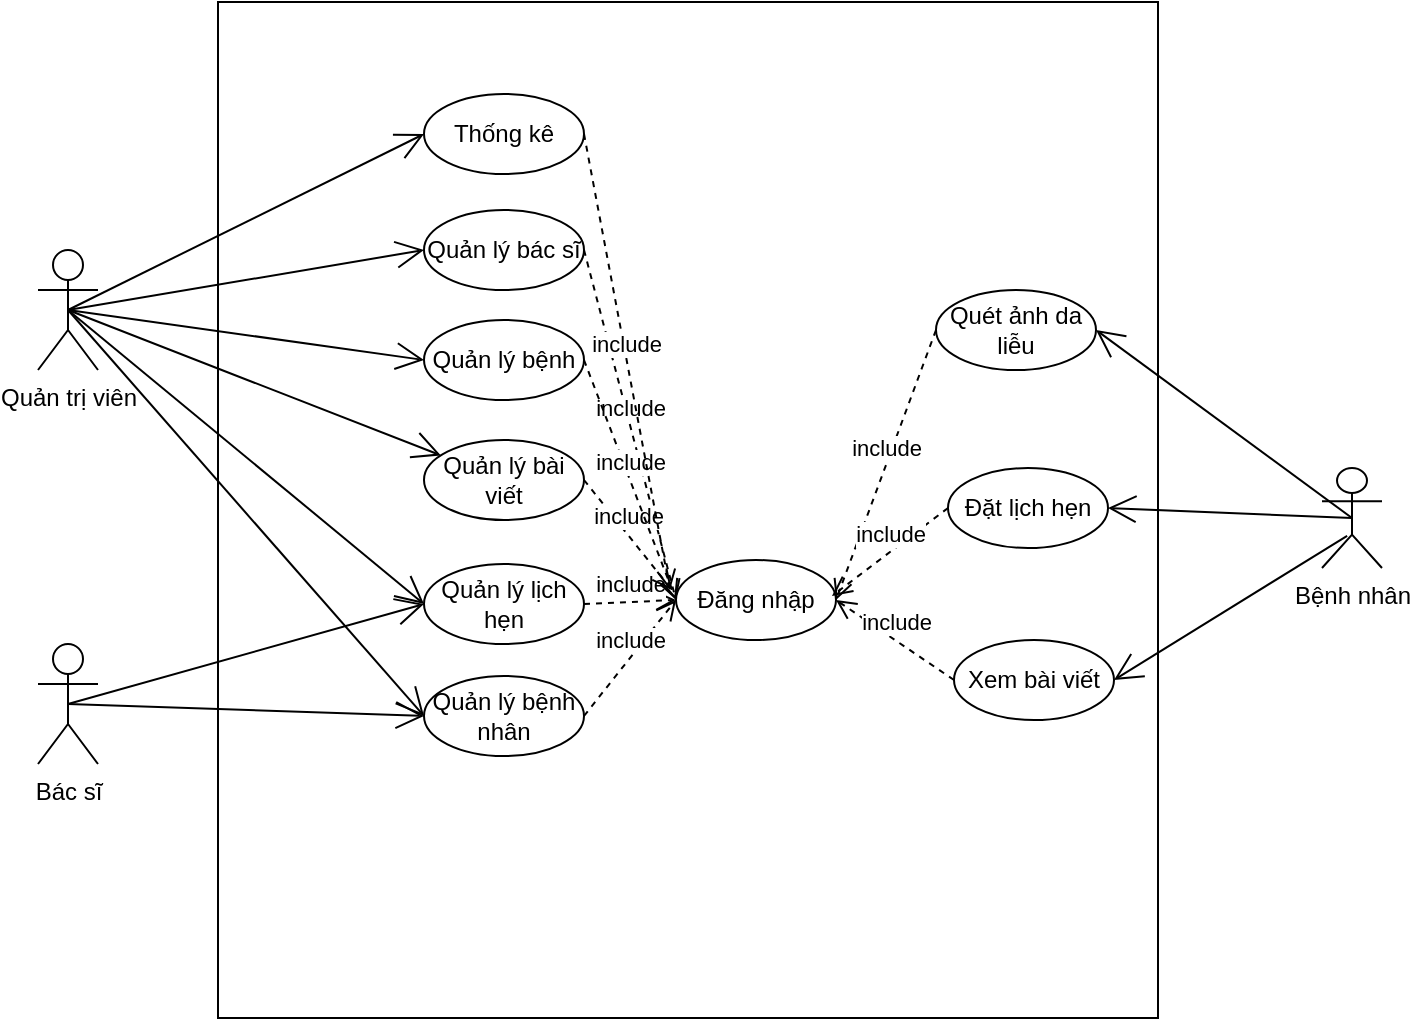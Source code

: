 <mxfile version="24.7.5">
  <diagram name="Page-1" id="wLtEYfDc0Ez0qMSbw7nf">
    <mxGraphModel dx="1050" dy="669" grid="0" gridSize="10" guides="1" tooltips="1" connect="1" arrows="1" fold="1" page="1" pageScale="1" pageWidth="850" pageHeight="1100" math="0" shadow="0">
      <root>
        <mxCell id="0" />
        <mxCell id="1" parent="0" />
        <mxCell id="eX9ttQmv6U6JFkY7dbUk-1" value="" style="rounded=0;whiteSpace=wrap;html=1;" parent="1" vertex="1">
          <mxGeometry x="193" y="157" width="470" height="508" as="geometry" />
        </mxCell>
        <mxCell id="eX9ttQmv6U6JFkY7dbUk-4" value="Bệnh nhân" style="shape=umlActor;verticalLabelPosition=bottom;verticalAlign=top;html=1;" parent="1" vertex="1">
          <mxGeometry x="745" y="390" width="30" height="50" as="geometry" />
        </mxCell>
        <mxCell id="eX9ttQmv6U6JFkY7dbUk-7" value="Quản lý bác sĩ" style="ellipse;whiteSpace=wrap;html=1;" parent="1" vertex="1">
          <mxGeometry x="296" y="261" width="80" height="40" as="geometry" />
        </mxCell>
        <mxCell id="eX9ttQmv6U6JFkY7dbUk-8" value="Đăng nhập" style="ellipse;whiteSpace=wrap;html=1;" parent="1" vertex="1">
          <mxGeometry x="422" y="436" width="80" height="40" as="geometry" />
        </mxCell>
        <mxCell id="eX9ttQmv6U6JFkY7dbUk-9" value="Quét ảnh da liễu" style="ellipse;whiteSpace=wrap;html=1;" parent="1" vertex="1">
          <mxGeometry x="552" y="301" width="80" height="40" as="geometry" />
        </mxCell>
        <mxCell id="eX9ttQmv6U6JFkY7dbUk-11" value="Quản lý bệnh nhân" style="ellipse;whiteSpace=wrap;html=1;" parent="1" vertex="1">
          <mxGeometry x="296" y="494" width="80" height="40" as="geometry" />
        </mxCell>
        <mxCell id="eX9ttQmv6U6JFkY7dbUk-12" value="Quản lý lịch hẹn" style="ellipse;whiteSpace=wrap;html=1;" parent="1" vertex="1">
          <mxGeometry x="296" y="438" width="80" height="40" as="geometry" />
        </mxCell>
        <mxCell id="eX9ttQmv6U6JFkY7dbUk-13" value="Đặt lịch hẹn" style="ellipse;whiteSpace=wrap;html=1;" parent="1" vertex="1">
          <mxGeometry x="558" y="390" width="80" height="40" as="geometry" />
        </mxCell>
        <mxCell id="eX9ttQmv6U6JFkY7dbUk-31" value="" style="endArrow=open;endFill=1;endSize=12;html=1;rounded=0;entryX=1;entryY=0.5;entryDx=0;entryDy=0;exitX=0.5;exitY=0.5;exitDx=0;exitDy=0;exitPerimeter=0;" parent="1" target="eX9ttQmv6U6JFkY7dbUk-9" edge="1" source="eX9ttQmv6U6JFkY7dbUk-4">
          <mxGeometry width="160" relative="1" as="geometry">
            <mxPoint x="737" y="376" as="sourcePoint" />
            <mxPoint x="592" y="346" as="targetPoint" />
          </mxGeometry>
        </mxCell>
        <mxCell id="eX9ttQmv6U6JFkY7dbUk-32" value="" style="endArrow=open;endFill=1;endSize=12;html=1;rounded=0;entryX=1;entryY=0.5;entryDx=0;entryDy=0;exitX=0.5;exitY=0.5;exitDx=0;exitDy=0;exitPerimeter=0;" parent="1" target="eX9ttQmv6U6JFkY7dbUk-13" edge="1" source="eX9ttQmv6U6JFkY7dbUk-4">
          <mxGeometry width="160" relative="1" as="geometry">
            <mxPoint x="737" y="376" as="sourcePoint" />
            <mxPoint x="602" y="356" as="targetPoint" />
          </mxGeometry>
        </mxCell>
        <mxCell id="eX9ttQmv6U6JFkY7dbUk-40" value="include" style="html=1;verticalAlign=bottom;endArrow=open;dashed=1;endSize=8;curved=0;rounded=0;exitX=1;exitY=0.5;exitDx=0;exitDy=0;entryX=0;entryY=0.5;entryDx=0;entryDy=0;" parent="1" source="eX9ttQmv6U6JFkY7dbUk-11" target="eX9ttQmv6U6JFkY7dbUk-8" edge="1">
          <mxGeometry relative="1" as="geometry">
            <mxPoint x="522" y="536" as="sourcePoint" />
            <mxPoint x="424" y="442" as="targetPoint" />
          </mxGeometry>
        </mxCell>
        <mxCell id="eX9ttQmv6U6JFkY7dbUk-41" value="Quản trị viên" style="shape=umlActor;verticalLabelPosition=bottom;verticalAlign=top;html=1;" parent="1" vertex="1">
          <mxGeometry x="103" y="281" width="30" height="60" as="geometry" />
        </mxCell>
        <mxCell id="eX9ttQmv6U6JFkY7dbUk-46" value="" style="endArrow=open;endFill=1;endSize=12;html=1;rounded=0;exitX=0.5;exitY=0.5;exitDx=0;exitDy=0;exitPerimeter=0;entryX=0;entryY=0.5;entryDx=0;entryDy=0;" parent="1" source="eX9ttQmv6U6JFkY7dbUk-41" target="eX9ttQmv6U6JFkY7dbUk-7" edge="1">
          <mxGeometry width="160" relative="1" as="geometry">
            <mxPoint x="148" y="406" as="sourcePoint" />
            <mxPoint x="302" y="126" as="targetPoint" />
          </mxGeometry>
        </mxCell>
        <mxCell id="eX9ttQmv6U6JFkY7dbUk-47" value="" style="endArrow=open;endFill=1;endSize=12;html=1;rounded=0;exitX=0.5;exitY=0.5;exitDx=0;exitDy=0;exitPerimeter=0;entryX=0;entryY=0.5;entryDx=0;entryDy=0;" parent="1" source="eX9ttQmv6U6JFkY7dbUk-41" target="7ZTwOI0OKRjPQfFenhaX-3" edge="1">
          <mxGeometry width="160" relative="1" as="geometry">
            <mxPoint x="158" y="416" as="sourcePoint" />
            <mxPoint x="292" y="176" as="targetPoint" />
          </mxGeometry>
        </mxCell>
        <mxCell id="eX9ttQmv6U6JFkY7dbUk-48" value="Thống kê" style="ellipse;whiteSpace=wrap;html=1;" parent="1" vertex="1">
          <mxGeometry x="296" y="203" width="80" height="40" as="geometry" />
        </mxCell>
        <mxCell id="eX9ttQmv6U6JFkY7dbUk-49" value="" style="endArrow=open;endFill=1;endSize=12;html=1;rounded=0;entryX=0;entryY=0.5;entryDx=0;entryDy=0;exitX=0.5;exitY=0.5;exitDx=0;exitDy=0;exitPerimeter=0;" parent="1" source="eX9ttQmv6U6JFkY7dbUk-41" target="eX9ttQmv6U6JFkY7dbUk-48" edge="1">
          <mxGeometry width="160" relative="1" as="geometry">
            <mxPoint x="152" y="256" as="sourcePoint" />
            <mxPoint x="302" y="246" as="targetPoint" />
          </mxGeometry>
        </mxCell>
        <mxCell id="eX9ttQmv6U6JFkY7dbUk-50" value="include" style="html=1;verticalAlign=bottom;endArrow=open;dashed=1;endSize=8;curved=0;rounded=0;exitX=1;exitY=0.5;exitDx=0;exitDy=0;" parent="1" source="eX9ttQmv6U6JFkY7dbUk-12" edge="1">
          <mxGeometry relative="1" as="geometry">
            <mxPoint x="382" y="416" as="sourcePoint" />
            <mxPoint x="422" y="456" as="targetPoint" />
          </mxGeometry>
        </mxCell>
        <mxCell id="eX9ttQmv6U6JFkY7dbUk-55" value="include" style="html=1;verticalAlign=bottom;endArrow=open;dashed=1;endSize=8;curved=0;rounded=0;exitX=1;exitY=0.5;exitDx=0;exitDy=0;entryX=0;entryY=0.5;entryDx=0;entryDy=0;" parent="1" source="eX9ttQmv6U6JFkY7dbUk-7" target="eX9ttQmv6U6JFkY7dbUk-8" edge="1">
          <mxGeometry relative="1" as="geometry">
            <mxPoint x="422" y="456" as="sourcePoint" />
            <mxPoint x="474" y="492" as="targetPoint" />
          </mxGeometry>
        </mxCell>
        <mxCell id="eX9ttQmv6U6JFkY7dbUk-70" value="Xem bài viết" style="ellipse;whiteSpace=wrap;html=1;" parent="1" vertex="1">
          <mxGeometry x="561" y="476" width="80" height="40" as="geometry" />
        </mxCell>
        <mxCell id="eX9ttQmv6U6JFkY7dbUk-73" value="" style="endArrow=open;endFill=1;endSize=12;html=1;rounded=0;entryX=1;entryY=0.5;entryDx=0;entryDy=0;exitX=0.419;exitY=0.678;exitDx=0;exitDy=0;exitPerimeter=0;" parent="1" source="eX9ttQmv6U6JFkY7dbUk-4" target="eX9ttQmv6U6JFkY7dbUk-70" edge="1">
          <mxGeometry width="160" relative="1" as="geometry">
            <mxPoint x="747" y="386" as="sourcePoint" />
            <mxPoint x="652" y="376" as="targetPoint" />
          </mxGeometry>
        </mxCell>
        <mxCell id="eX9ttQmv6U6JFkY7dbUk-83" value="Quản lý bài viết" style="ellipse;whiteSpace=wrap;html=1;" parent="1" vertex="1">
          <mxGeometry x="296" y="376" width="80" height="40" as="geometry" />
        </mxCell>
        <mxCell id="7ZTwOI0OKRjPQfFenhaX-3" value="Quản lý bệnh" style="ellipse;whiteSpace=wrap;html=1;" vertex="1" parent="1">
          <mxGeometry x="296" y="316" width="80" height="40" as="geometry" />
        </mxCell>
        <mxCell id="7ZTwOI0OKRjPQfFenhaX-4" value="" style="endArrow=open;endFill=1;endSize=12;html=1;rounded=0;exitX=0.5;exitY=0.5;exitDx=0;exitDy=0;exitPerimeter=0;entryX=0;entryY=0.5;entryDx=0;entryDy=0;" edge="1" parent="1" source="eX9ttQmv6U6JFkY7dbUk-41" target="eX9ttQmv6U6JFkY7dbUk-12">
          <mxGeometry width="160" relative="1" as="geometry">
            <mxPoint x="130" y="400" as="sourcePoint" />
            <mxPoint x="306" y="346" as="targetPoint" />
          </mxGeometry>
        </mxCell>
        <mxCell id="7ZTwOI0OKRjPQfFenhaX-5" value="" style="endArrow=open;endFill=1;endSize=12;html=1;rounded=0;exitX=0.5;exitY=0.5;exitDx=0;exitDy=0;exitPerimeter=0;" edge="1" parent="1" source="eX9ttQmv6U6JFkY7dbUk-41" target="eX9ttQmv6U6JFkY7dbUk-83">
          <mxGeometry width="160" relative="1" as="geometry">
            <mxPoint x="140" y="410" as="sourcePoint" />
            <mxPoint x="316" y="356" as="targetPoint" />
          </mxGeometry>
        </mxCell>
        <mxCell id="7ZTwOI0OKRjPQfFenhaX-6" value="" style="endArrow=open;endFill=1;endSize=12;html=1;rounded=0;exitX=0.5;exitY=0.5;exitDx=0;exitDy=0;exitPerimeter=0;entryX=0;entryY=0.5;entryDx=0;entryDy=0;" edge="1" parent="1" source="eX9ttQmv6U6JFkY7dbUk-41" target="eX9ttQmv6U6JFkY7dbUk-11">
          <mxGeometry width="160" relative="1" as="geometry">
            <mxPoint x="150" y="420" as="sourcePoint" />
            <mxPoint x="326" y="366" as="targetPoint" />
          </mxGeometry>
        </mxCell>
        <mxCell id="7ZTwOI0OKRjPQfFenhaX-7" value="include" style="html=1;verticalAlign=bottom;endArrow=open;dashed=1;endSize=8;curved=0;rounded=0;exitX=1;exitY=0.5;exitDx=0;exitDy=0;" edge="1" parent="1" source="eX9ttQmv6U6JFkY7dbUk-83">
          <mxGeometry relative="1" as="geometry">
            <mxPoint x="386" y="524" as="sourcePoint" />
            <mxPoint x="420" y="451" as="targetPoint" />
          </mxGeometry>
        </mxCell>
        <mxCell id="7ZTwOI0OKRjPQfFenhaX-8" value="include" style="html=1;verticalAlign=bottom;endArrow=open;dashed=1;endSize=8;curved=0;rounded=0;exitX=1;exitY=0.5;exitDx=0;exitDy=0;entryX=0;entryY=0.5;entryDx=0;entryDy=0;" edge="1" parent="1" source="7ZTwOI0OKRjPQfFenhaX-3" target="eX9ttQmv6U6JFkY7dbUk-8">
          <mxGeometry relative="1" as="geometry">
            <mxPoint x="396" y="534" as="sourcePoint" />
            <mxPoint x="442" y="476" as="targetPoint" />
          </mxGeometry>
        </mxCell>
        <mxCell id="7ZTwOI0OKRjPQfFenhaX-9" value="include" style="html=1;verticalAlign=bottom;endArrow=open;dashed=1;endSize=8;curved=0;rounded=0;exitX=1;exitY=0.5;exitDx=0;exitDy=0;" edge="1" parent="1" source="eX9ttQmv6U6JFkY7dbUk-48">
          <mxGeometry relative="1" as="geometry">
            <mxPoint x="406" y="544" as="sourcePoint" />
            <mxPoint x="419" y="451" as="targetPoint" />
          </mxGeometry>
        </mxCell>
        <mxCell id="7ZTwOI0OKRjPQfFenhaX-10" value="Bác sĩ" style="shape=umlActor;verticalLabelPosition=bottom;verticalAlign=top;html=1;" vertex="1" parent="1">
          <mxGeometry x="103" y="478" width="30" height="60" as="geometry" />
        </mxCell>
        <mxCell id="7ZTwOI0OKRjPQfFenhaX-12" value="" style="endArrow=open;endFill=1;endSize=12;html=1;rounded=0;exitX=0.5;exitY=0.5;exitDx=0;exitDy=0;exitPerimeter=0;entryX=0;entryY=0.5;entryDx=0;entryDy=0;" edge="1" parent="1" source="7ZTwOI0OKRjPQfFenhaX-10" target="eX9ttQmv6U6JFkY7dbUk-11">
          <mxGeometry width="160" relative="1" as="geometry">
            <mxPoint x="128" y="321" as="sourcePoint" />
            <mxPoint x="306" y="524" as="targetPoint" />
          </mxGeometry>
        </mxCell>
        <mxCell id="7ZTwOI0OKRjPQfFenhaX-13" value="" style="endArrow=open;endFill=1;endSize=12;html=1;rounded=0;exitX=0.5;exitY=0.5;exitDx=0;exitDy=0;exitPerimeter=0;entryX=0;entryY=0.5;entryDx=0;entryDy=0;" edge="1" parent="1" source="7ZTwOI0OKRjPQfFenhaX-10" target="eX9ttQmv6U6JFkY7dbUk-12">
          <mxGeometry width="160" relative="1" as="geometry">
            <mxPoint x="138" y="331" as="sourcePoint" />
            <mxPoint x="316" y="534" as="targetPoint" />
          </mxGeometry>
        </mxCell>
        <mxCell id="7ZTwOI0OKRjPQfFenhaX-18" value="include" style="html=1;verticalAlign=bottom;endArrow=open;dashed=1;endSize=8;curved=0;rounded=0;exitX=0;exitY=0.5;exitDx=0;exitDy=0;entryX=1;entryY=0.5;entryDx=0;entryDy=0;" edge="1" parent="1" source="eX9ttQmv6U6JFkY7dbUk-9" target="eX9ttQmv6U6JFkY7dbUk-8">
          <mxGeometry relative="1" as="geometry">
            <mxPoint x="386" y="233" as="sourcePoint" />
            <mxPoint x="429" y="461" as="targetPoint" />
          </mxGeometry>
        </mxCell>
        <mxCell id="7ZTwOI0OKRjPQfFenhaX-19" value="include" style="html=1;verticalAlign=bottom;endArrow=open;dashed=1;endSize=8;curved=0;rounded=0;exitX=0;exitY=0.5;exitDx=0;exitDy=0;" edge="1" parent="1" source="eX9ttQmv6U6JFkY7dbUk-13">
          <mxGeometry relative="1" as="geometry">
            <mxPoint x="396" y="243" as="sourcePoint" />
            <mxPoint x="500" y="454" as="targetPoint" />
          </mxGeometry>
        </mxCell>
        <mxCell id="7ZTwOI0OKRjPQfFenhaX-20" value="include" style="html=1;verticalAlign=bottom;endArrow=open;dashed=1;endSize=8;curved=0;rounded=0;exitX=0;exitY=0.5;exitDx=0;exitDy=0;entryX=1;entryY=0.5;entryDx=0;entryDy=0;" edge="1" parent="1" source="eX9ttQmv6U6JFkY7dbUk-70" target="eX9ttQmv6U6JFkY7dbUk-8">
          <mxGeometry relative="1" as="geometry">
            <mxPoint x="406" y="253" as="sourcePoint" />
            <mxPoint x="449" y="481" as="targetPoint" />
          </mxGeometry>
        </mxCell>
      </root>
    </mxGraphModel>
  </diagram>
</mxfile>
